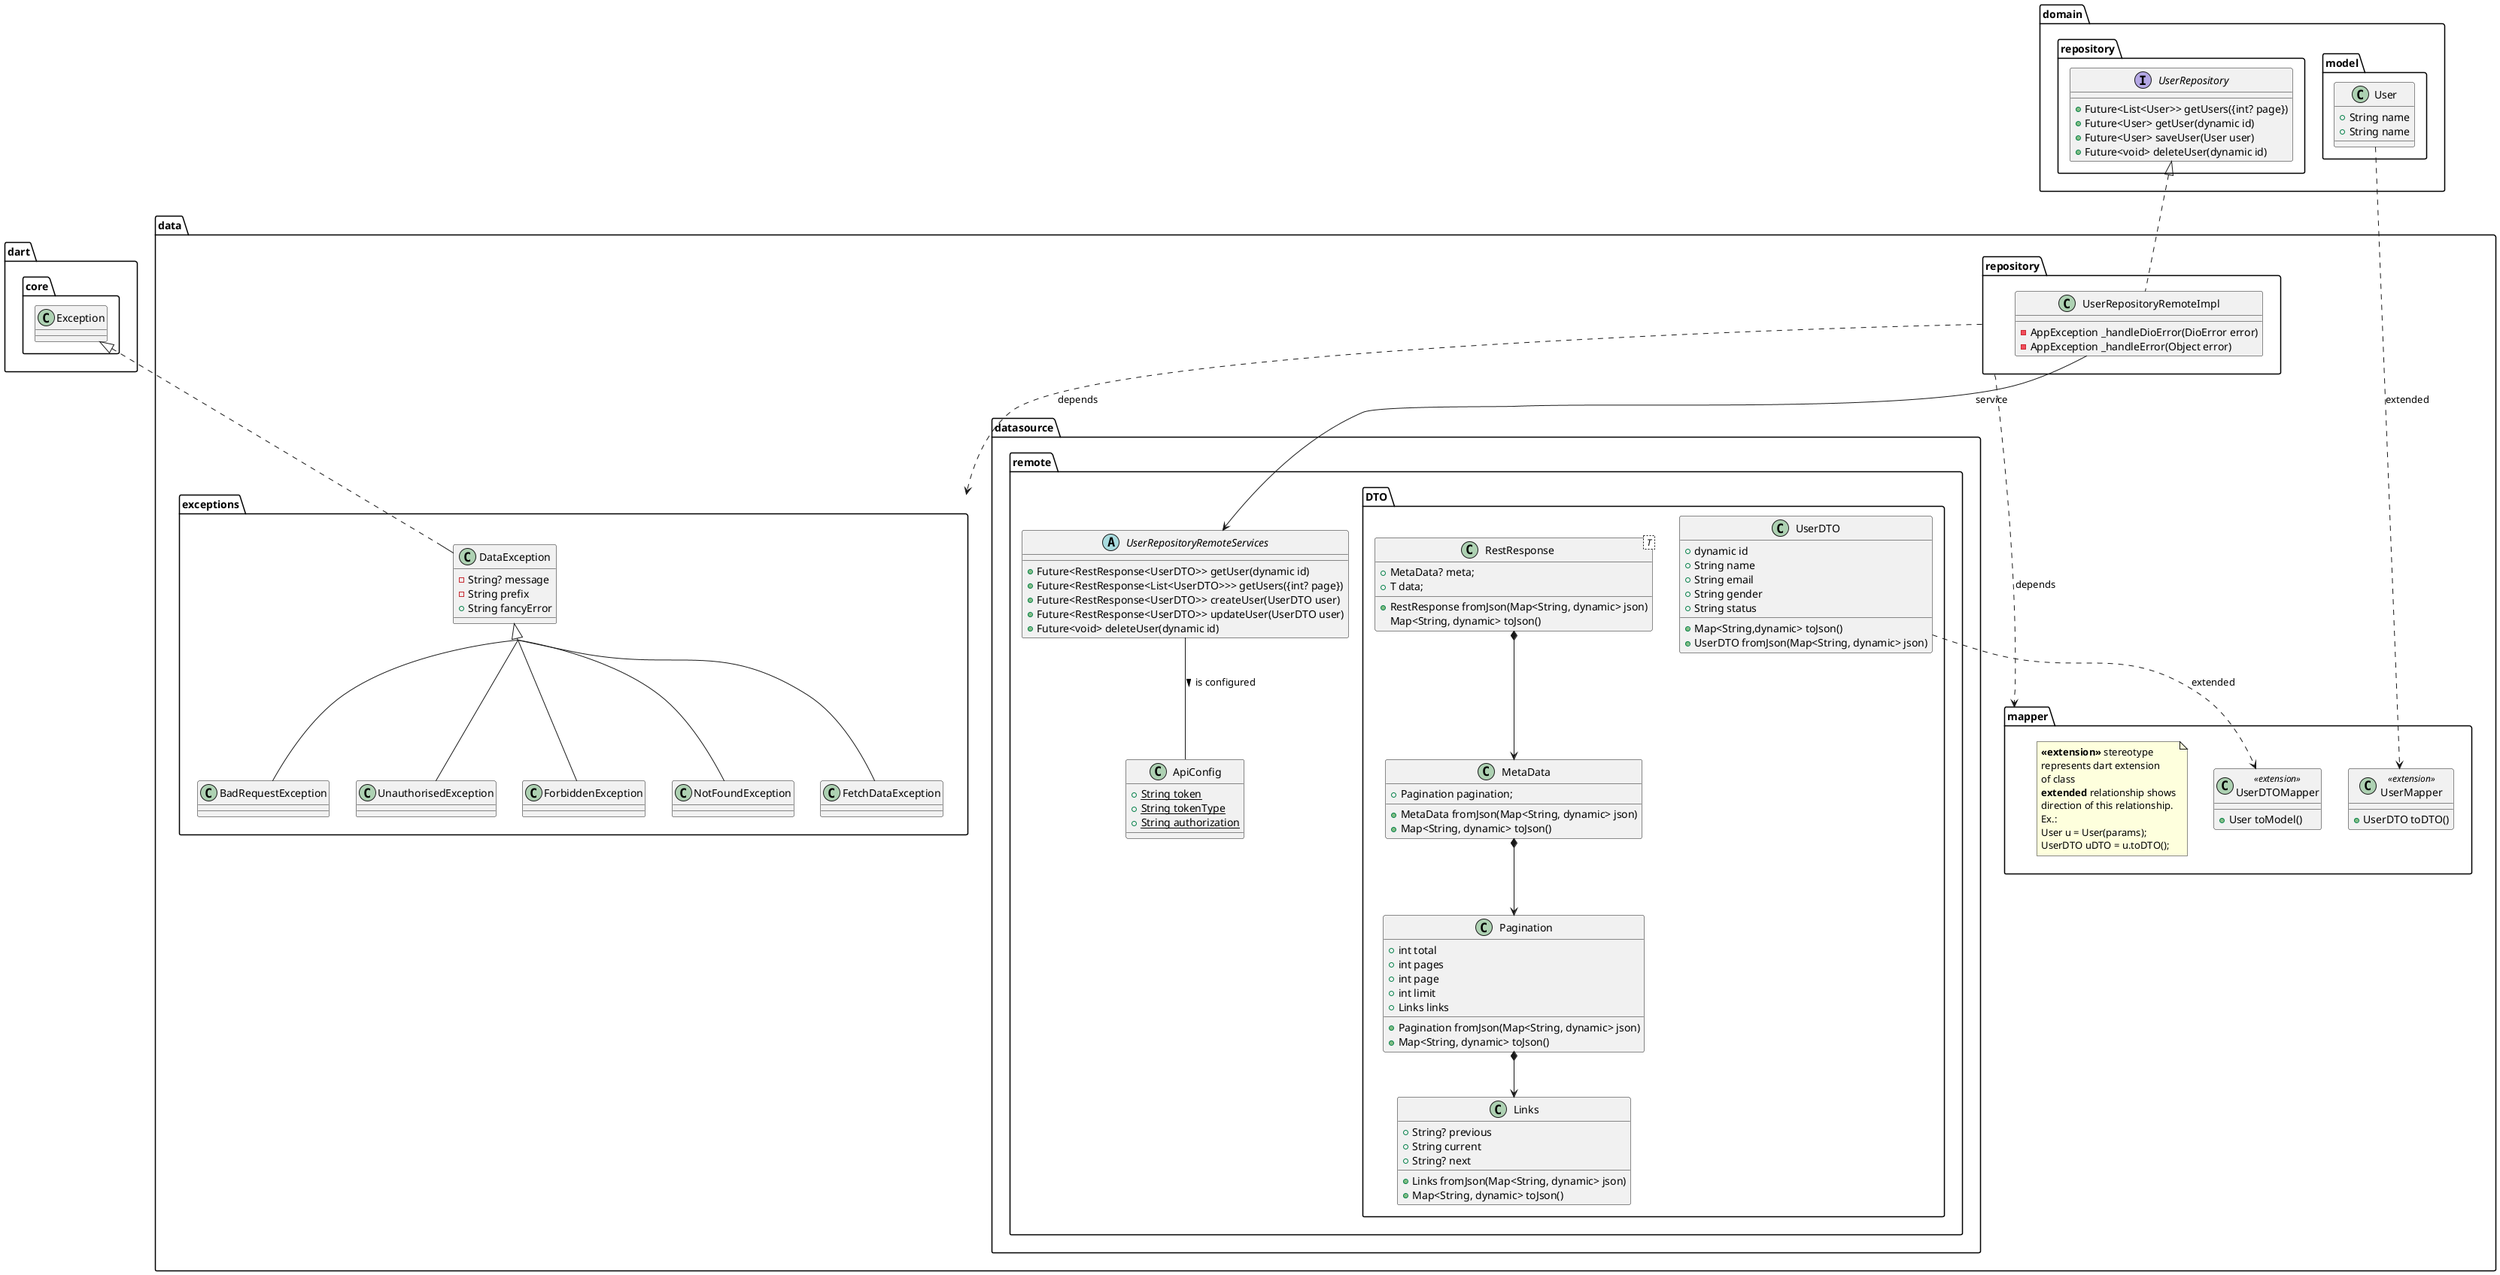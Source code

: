 @startuml
'https://plantuml.com/class-diagram
skinparam << extension >> {
    stereotypeCBackgroundColor orchid
    spotChar X
}

skinparam groupInheritance 3

namespace dart{
    namespace core {
        class Exception
    }
}

namespace domain {
    namespace model {
        class User {
            +String name
            +String name
        }
    }
    namespace repository {
        interface UserRepository{
            +Future<List<User>> getUsers({int? page})
            +Future<User> getUser(dynamic id)
            +Future<User> saveUser(User user)
            +Future<void> deleteUser(dynamic id)
        }
    }
}

namespace data{
    namespace datasource{
        namespace remote{
            namespace DTO {
                class UserDTO {
                  +dynamic id
                  +String name
                  +String email
                  +String gender
                  +String status

                  +Map<String,dynamic> toJson()
                  +UserDTO fromJson(Map<String, dynamic> json)
                }

                class Links {
                  +String? previous
                  +String current
                  +String? next

                  +Links fromJson(Map<String, dynamic> json)
                  +Map<String, dynamic> toJson()
                }

                class Pagination {
                  +int total
                  +int pages
                  +int page
                  +int limit
                  +Links links
                  +Pagination fromJson(Map<String, dynamic> json)
                  +Map<String, dynamic> toJson()
                }

                class MetaData {
                  +Pagination pagination;
                  +MetaData fromJson(Map<String, dynamic> json)
                  +Map<String, dynamic> toJson()
                }

                class RestResponse < T > {
                  + MetaData? meta;
                  + T data;
                  +RestResponse fromJson(Map<String, dynamic> json)
                  Map<String, dynamic> toJson()
                }

                Pagination *--> Links
                MetaData *--> Pagination
                RestResponse *--> MetaData
            }

            abstract class UserRepositoryRemoteServices {
                +Future<RestResponse<UserDTO>> getUser(dynamic id)
                +Future<RestResponse<List<UserDTO>>> getUsers({int? page})
                +Future<RestResponse<UserDTO>> createUser(UserDTO user)
                +Future<RestResponse<UserDTO>> updateUser(UserDTO user)
                +Future<void> deleteUser(dynamic id)
            }

            class ApiConfig {
                +{static} String token
                +{static} String tokenType
                +{static} String authorization
            }

            UserRepositoryRemoteServices -- ApiConfig : > is configured
            data.repository.UserRepositoryRemoteImpl O--> UserRepositoryRemoteServices : service
        }
    }

    namespace exceptions{
        class DataException implements dart.core.Exception {
            -String? message
            -String prefix
            +String fancyError
        }

        class BadRequestException extends DataException
        class UnauthorisedException extends DataException
        class ForbiddenException extends DataException
        class NotFoundException extends DataException
        class FetchDataException extends DataException
    }

    namespace repository {
        class UserRepositoryRemoteImpl implements domain.repository.UserRepository {
            -AppException _handleDioError(DioError error)
            -AppException _handleError(Object error)
        }
    }

    namespace mapper {
        class UserMapper <<extension>> {
            +UserDTO toDTO()
        }

        class UserDTOMapper <<extension>> {
            +User toModel()
        }

        note "**<<extension>>** stereotype\nrepresents dart extension\nof class\n**extended** relationship shows\ndirection of this relationship.\nEx.:\nUser u = User(params);\nUserDTO uDTO = u.toDTO();" as extension_note

        domain.model.User ..> UserMapper : extended
        data.datasource.remote.DTO.UserDTO ..> UserDTOMapper : extended
    }

    "data.repository" ..> "data.exceptions" : depends
    "data.repository" ..> "data.mapper" : depends

}
@enduml